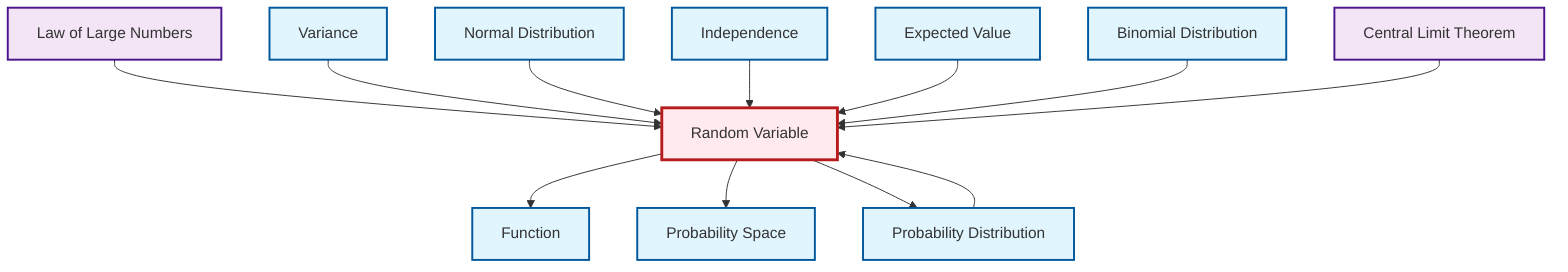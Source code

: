 graph TD
    classDef definition fill:#e1f5fe,stroke:#01579b,stroke-width:2px
    classDef theorem fill:#f3e5f5,stroke:#4a148c,stroke-width:2px
    classDef axiom fill:#fff3e0,stroke:#e65100,stroke-width:2px
    classDef example fill:#e8f5e9,stroke:#1b5e20,stroke-width:2px
    classDef current fill:#ffebee,stroke:#b71c1c,stroke-width:3px
    def-independence["Independence"]:::definition
    def-expectation["Expected Value"]:::definition
    def-binomial-distribution["Binomial Distribution"]:::definition
    def-normal-distribution["Normal Distribution"]:::definition
    thm-law-of-large-numbers["Law of Large Numbers"]:::theorem
    def-function["Function"]:::definition
    def-probability-distribution["Probability Distribution"]:::definition
    def-probability-space["Probability Space"]:::definition
    def-random-variable["Random Variable"]:::definition
    thm-central-limit["Central Limit Theorem"]:::theorem
    def-variance["Variance"]:::definition
    thm-law-of-large-numbers --> def-random-variable
    def-random-variable --> def-function
    def-variance --> def-random-variable
    def-normal-distribution --> def-random-variable
    def-random-variable --> def-probability-space
    def-independence --> def-random-variable
    def-random-variable --> def-probability-distribution
    def-probability-distribution --> def-random-variable
    def-expectation --> def-random-variable
    def-binomial-distribution --> def-random-variable
    thm-central-limit --> def-random-variable
    class def-random-variable current